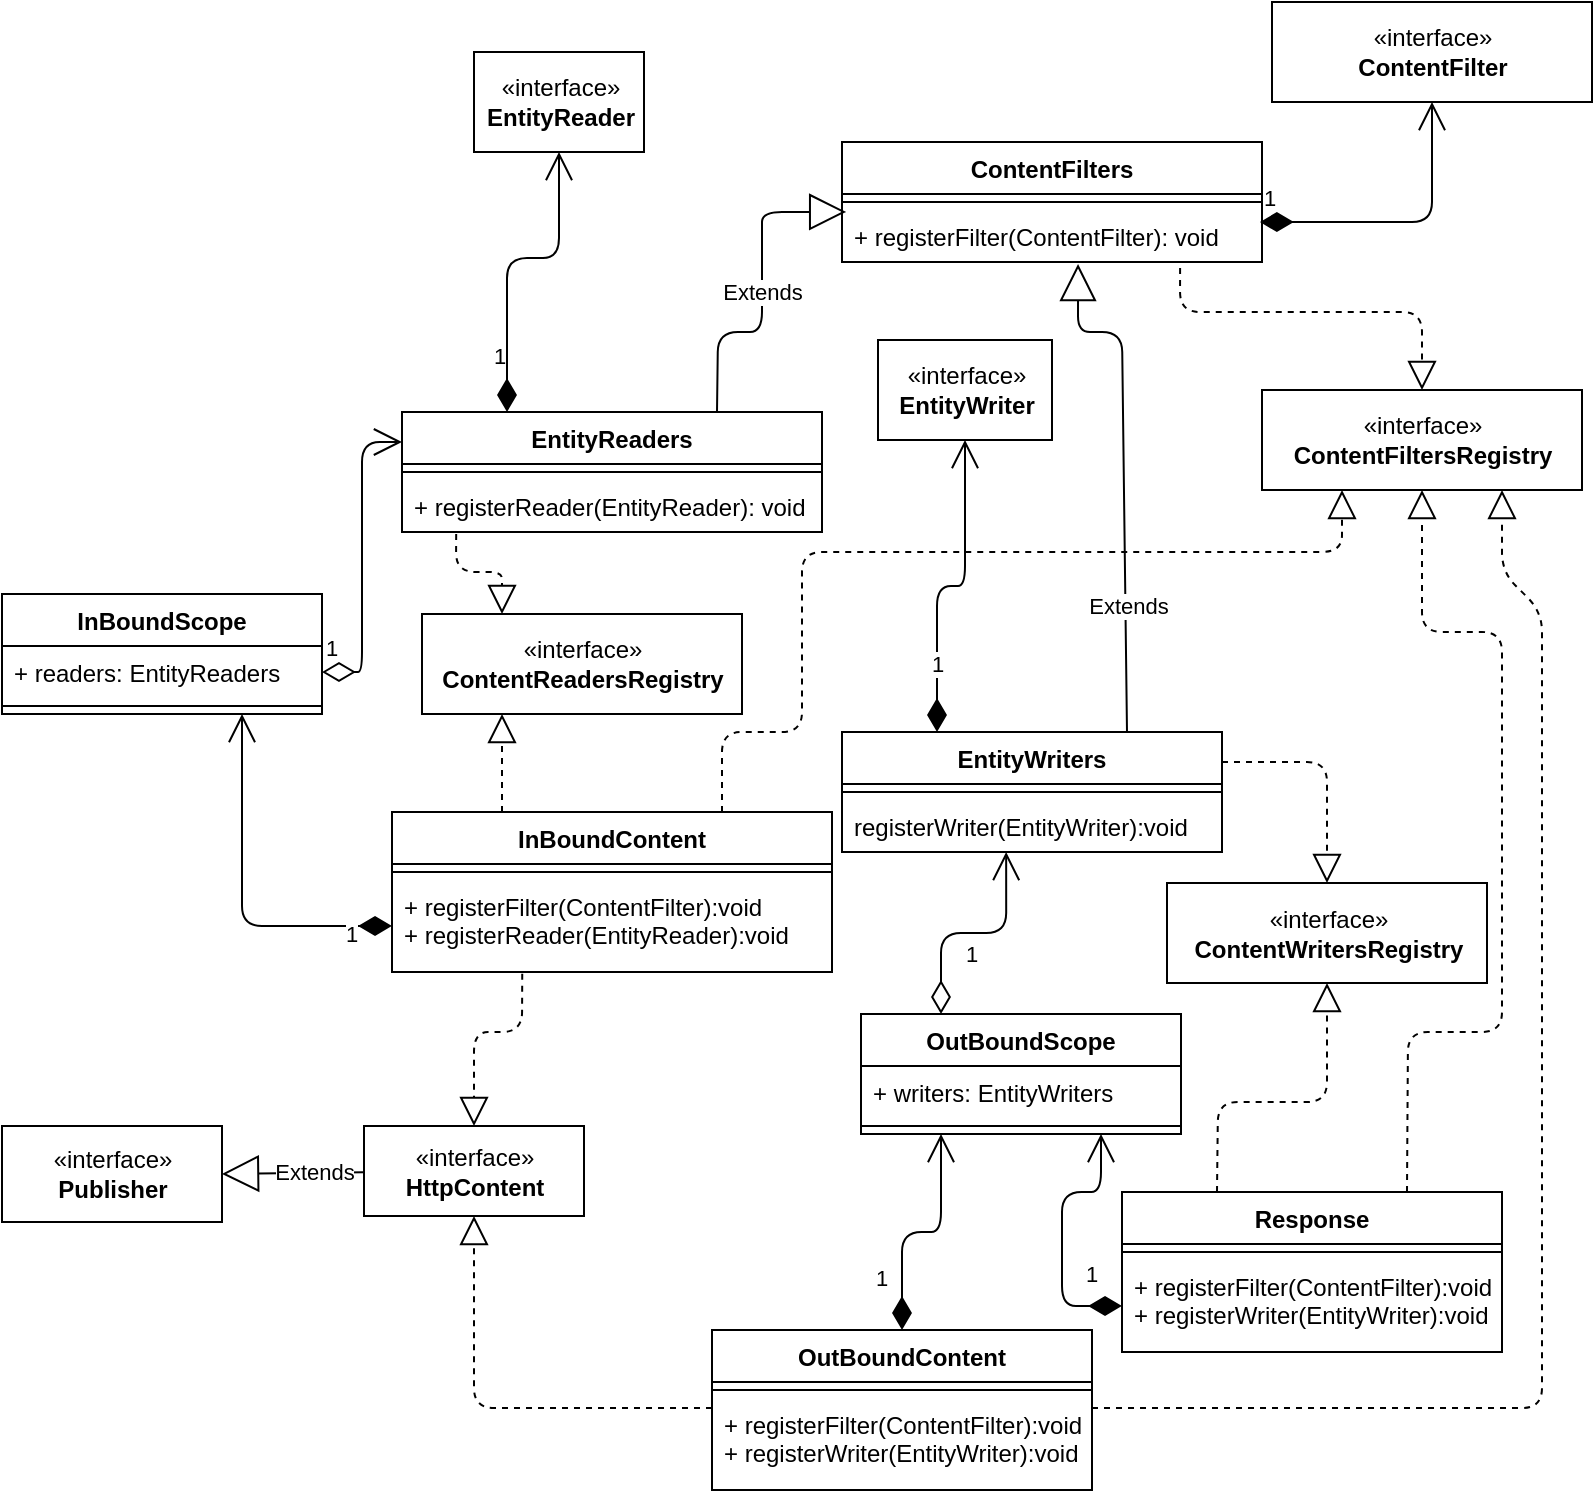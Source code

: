 <mxfile version="10.8.0" type="github"><diagram id="96-MiCMFwnV-quiSVOS6" name="Page-1"><mxGraphModel dx="1724" dy="796" grid="1" gridSize="10" guides="1" tooltips="1" connect="1" arrows="1" fold="1" page="1" pageScale="1" pageWidth="826" pageHeight="1169" math="0" shadow="0"><root><mxCell id="0"/><mxCell id="1" parent="0"/><mxCell id="6rJqpquDpBJztqQs617Z-1" value="«interface»&lt;br&gt;&lt;b&gt;Publisher&lt;/b&gt;" style="html=1;" vertex="1" parent="1"><mxGeometry x="20" y="567" width="110" height="48" as="geometry"/></mxCell><mxCell id="6rJqpquDpBJztqQs617Z-2" value="«interface»&lt;br&gt;&lt;b&gt;HttpContent&lt;/b&gt;&lt;br&gt;" style="html=1;" vertex="1" parent="1"><mxGeometry x="201" y="567" width="110" height="45" as="geometry"/></mxCell><mxCell id="6rJqpquDpBJztqQs617Z-3" value="«interface»&lt;br&gt;&lt;b&gt;ContentFiltersRegistry&lt;/b&gt;" style="html=1;" vertex="1" parent="1"><mxGeometry x="650" y="199" width="160" height="50" as="geometry"/></mxCell><mxCell id="6rJqpquDpBJztqQs617Z-4" value="«interface»&lt;br&gt;&lt;b&gt;ContentReadersRegistry&lt;br&gt;&lt;/b&gt;" style="html=1;" vertex="1" parent="1"><mxGeometry x="230" y="311" width="160" height="50" as="geometry"/></mxCell><mxCell id="6rJqpquDpBJztqQs617Z-5" value="«interface»&lt;br&gt;&lt;b&gt;ContentWritersRegistry&lt;/b&gt;" style="html=1;" vertex="1" parent="1"><mxGeometry x="602.5" y="445.5" width="160" height="50" as="geometry"/></mxCell><mxCell id="6rJqpquDpBJztqQs617Z-6" value="«interface»&lt;br&gt;&lt;b&gt;EntityReader&lt;br&gt;&lt;/b&gt;" style="html=1;" vertex="1" parent="1"><mxGeometry x="256" y="30" width="85" height="50" as="geometry"/></mxCell><mxCell id="6rJqpquDpBJztqQs617Z-7" value="«interface»&lt;br&gt;&lt;b&gt;EntityWriter&lt;/b&gt;" style="html=1;" vertex="1" parent="1"><mxGeometry x="458" y="174" width="87" height="50" as="geometry"/></mxCell><mxCell id="6rJqpquDpBJztqQs617Z-8" value="«interface»&lt;br&gt;&lt;b&gt;ContentFilter&lt;/b&gt;" style="html=1;" vertex="1" parent="1"><mxGeometry x="655" y="5" width="160" height="50" as="geometry"/></mxCell><mxCell id="6rJqpquDpBJztqQs617Z-10" value="InBoundContent" style="swimlane;fontStyle=1;align=center;verticalAlign=top;childLayout=stackLayout;horizontal=1;startSize=26;horizontalStack=0;resizeParent=1;resizeParentMax=0;resizeLast=0;collapsible=1;marginBottom=0;" vertex="1" parent="1"><mxGeometry x="215" y="410" width="220" height="80" as="geometry"/></mxCell><mxCell id="6rJqpquDpBJztqQs617Z-12" value="" style="line;strokeWidth=1;fillColor=none;align=left;verticalAlign=middle;spacingTop=-1;spacingLeft=3;spacingRight=3;rotatable=0;labelPosition=right;points=[];portConstraint=eastwest;" vertex="1" parent="6rJqpquDpBJztqQs617Z-10"><mxGeometry y="26" width="220" height="8" as="geometry"/></mxCell><mxCell id="6rJqpquDpBJztqQs617Z-13" value="+ registerFilter(ContentFilter):void&#10;+ registerReader(EntityReader):void&#10;&#10;" style="text;strokeColor=none;fillColor=none;align=left;verticalAlign=top;spacingLeft=4;spacingRight=4;overflow=hidden;rotatable=0;points=[[0,0.5],[1,0.5]];portConstraint=eastwest;" vertex="1" parent="6rJqpquDpBJztqQs617Z-10"><mxGeometry y="34" width="220" height="46" as="geometry"/></mxCell><mxCell id="6rJqpquDpBJztqQs617Z-19" value="OutBoundContent" style="swimlane;fontStyle=1;align=center;verticalAlign=top;childLayout=stackLayout;horizontal=1;startSize=26;horizontalStack=0;resizeParent=1;resizeParentMax=0;resizeLast=0;collapsible=1;marginBottom=0;" vertex="1" parent="1"><mxGeometry x="375" y="669" width="190" height="80" as="geometry"/></mxCell><mxCell id="6rJqpquDpBJztqQs617Z-21" value="" style="line;strokeWidth=1;fillColor=none;align=left;verticalAlign=middle;spacingTop=-1;spacingLeft=3;spacingRight=3;rotatable=0;labelPosition=right;points=[];portConstraint=eastwest;" vertex="1" parent="6rJqpquDpBJztqQs617Z-19"><mxGeometry y="26" width="190" height="8" as="geometry"/></mxCell><mxCell id="6rJqpquDpBJztqQs617Z-22" value="+ registerFilter(ContentFilter):void&#10;+ registerWriter(EntityWriter):void&#10;&#10;" style="text;strokeColor=none;fillColor=none;align=left;verticalAlign=top;spacingLeft=4;spacingRight=4;overflow=hidden;rotatable=0;points=[[0,0.5],[1,0.5]];portConstraint=eastwest;" vertex="1" parent="6rJqpquDpBJztqQs617Z-19"><mxGeometry y="34" width="190" height="46" as="geometry"/></mxCell><mxCell id="6rJqpquDpBJztqQs617Z-24" value="EntityReaders" style="swimlane;fontStyle=1;align=center;verticalAlign=top;childLayout=stackLayout;horizontal=1;startSize=26;horizontalStack=0;resizeParent=1;resizeParentMax=0;resizeLast=0;collapsible=1;marginBottom=0;" vertex="1" parent="1"><mxGeometry x="220" y="210" width="210" height="60" as="geometry"/></mxCell><mxCell id="6rJqpquDpBJztqQs617Z-26" value="" style="line;strokeWidth=1;fillColor=none;align=left;verticalAlign=middle;spacingTop=-1;spacingLeft=3;spacingRight=3;rotatable=0;labelPosition=right;points=[];portConstraint=eastwest;" vertex="1" parent="6rJqpquDpBJztqQs617Z-24"><mxGeometry y="26" width="210" height="8" as="geometry"/></mxCell><mxCell id="6rJqpquDpBJztqQs617Z-27" value="+ registerReader(EntityReader): void" style="text;strokeColor=none;fillColor=none;align=left;verticalAlign=top;spacingLeft=4;spacingRight=4;overflow=hidden;rotatable=0;points=[[0,0.5],[1,0.5]];portConstraint=eastwest;" vertex="1" parent="6rJqpquDpBJztqQs617Z-24"><mxGeometry y="34" width="210" height="26" as="geometry"/></mxCell><mxCell id="6rJqpquDpBJztqQs617Z-28" value="ContentFilters" style="swimlane;fontStyle=1;align=center;verticalAlign=top;childLayout=stackLayout;horizontal=1;startSize=26;horizontalStack=0;resizeParent=1;resizeParentMax=0;resizeLast=0;collapsible=1;marginBottom=0;" vertex="1" parent="1"><mxGeometry x="440" y="75" width="210" height="60" as="geometry"/></mxCell><mxCell id="6rJqpquDpBJztqQs617Z-30" value="" style="line;strokeWidth=1;fillColor=none;align=left;verticalAlign=middle;spacingTop=-1;spacingLeft=3;spacingRight=3;rotatable=0;labelPosition=right;points=[];portConstraint=eastwest;" vertex="1" parent="6rJqpquDpBJztqQs617Z-28"><mxGeometry y="26" width="210" height="8" as="geometry"/></mxCell><mxCell id="6rJqpquDpBJztqQs617Z-31" value="+ registerFilter(ContentFilter): void" style="text;strokeColor=none;fillColor=none;align=left;verticalAlign=top;spacingLeft=4;spacingRight=4;overflow=hidden;rotatable=0;points=[[0,0.5],[1,0.5]];portConstraint=eastwest;" vertex="1" parent="6rJqpquDpBJztqQs617Z-28"><mxGeometry y="34" width="210" height="26" as="geometry"/></mxCell><mxCell id="6rJqpquDpBJztqQs617Z-32" value="" style="endArrow=block;dashed=1;endFill=0;endSize=12;html=1;exitX=0.805;exitY=1.115;exitDx=0;exitDy=0;entryX=0.5;entryY=0;entryDx=0;entryDy=0;exitPerimeter=0;" edge="1" parent="1" source="6rJqpquDpBJztqQs617Z-31" target="6rJqpquDpBJztqQs617Z-3"><mxGeometry width="160" relative="1" as="geometry"><mxPoint x="505" y="210" as="sourcePoint"/><mxPoint x="665" y="210" as="targetPoint"/><Array as="points"><mxPoint x="609" y="160"/><mxPoint x="730" y="160"/></Array></mxGeometry></mxCell><mxCell id="6rJqpquDpBJztqQs617Z-34" value="1" style="endArrow=open;html=1;endSize=12;startArrow=diamondThin;startSize=14;startFill=1;edgeStyle=orthogonalEdgeStyle;align=left;verticalAlign=bottom;entryX=0.5;entryY=1;entryDx=0;entryDy=0;exitX=0.995;exitY=0.231;exitDx=0;exitDy=0;exitPerimeter=0;" edge="1" parent="1" source="6rJqpquDpBJztqQs617Z-31" target="6rJqpquDpBJztqQs617Z-8"><mxGeometry x="-1" y="3" relative="1" as="geometry"><mxPoint x="680" y="146" as="sourcePoint"/><mxPoint x="895" y="170" as="targetPoint"/><Array as="points"><mxPoint x="735" y="115"/></Array></mxGeometry></mxCell><mxCell id="6rJqpquDpBJztqQs617Z-40" value="Extends" style="endArrow=block;endSize=16;endFill=0;html=1;entryX=0.01;entryY=0.038;entryDx=0;entryDy=0;entryPerimeter=0;exitX=0.75;exitY=0;exitDx=0;exitDy=0;" edge="1" parent="1" source="6rJqpquDpBJztqQs617Z-24" target="6rJqpquDpBJztqQs617Z-31"><mxGeometry width="160" relative="1" as="geometry"><mxPoint x="400" y="275" as="sourcePoint"/><mxPoint x="430" y="146" as="targetPoint"/><Array as="points"><mxPoint x="378" y="170"/><mxPoint x="400" y="170"/><mxPoint x="400" y="130"/><mxPoint x="400" y="110"/></Array><mxPoint as="offset"/></mxGeometry></mxCell><mxCell id="6rJqpquDpBJztqQs617Z-41" value="EntityWriters" style="swimlane;fontStyle=1;align=center;verticalAlign=top;childLayout=stackLayout;horizontal=1;startSize=26;horizontalStack=0;resizeParent=1;resizeParentMax=0;resizeLast=0;collapsible=1;marginBottom=0;" vertex="1" parent="1"><mxGeometry x="440" y="370" width="190" height="60" as="geometry"/></mxCell><mxCell id="6rJqpquDpBJztqQs617Z-43" value="" style="line;strokeWidth=1;fillColor=none;align=left;verticalAlign=middle;spacingTop=-1;spacingLeft=3;spacingRight=3;rotatable=0;labelPosition=right;points=[];portConstraint=eastwest;" vertex="1" parent="6rJqpquDpBJztqQs617Z-41"><mxGeometry y="26" width="190" height="8" as="geometry"/></mxCell><mxCell id="6rJqpquDpBJztqQs617Z-44" value="registerWriter(EntityWriter):void" style="text;strokeColor=none;fillColor=none;align=left;verticalAlign=top;spacingLeft=4;spacingRight=4;overflow=hidden;rotatable=0;points=[[0,0.5],[1,0.5]];portConstraint=eastwest;" vertex="1" parent="6rJqpquDpBJztqQs617Z-41"><mxGeometry y="34" width="190" height="26" as="geometry"/></mxCell><mxCell id="6rJqpquDpBJztqQs617Z-45" value="" style="endArrow=block;dashed=1;endFill=0;endSize=12;html=1;exitX=0.129;exitY=1.038;exitDx=0;exitDy=0;exitPerimeter=0;entryX=0.25;entryY=0;entryDx=0;entryDy=0;" edge="1" parent="1" source="6rJqpquDpBJztqQs617Z-27" target="6rJqpquDpBJztqQs617Z-4"><mxGeometry width="160" relative="1" as="geometry"><mxPoint x="10" y="740" as="sourcePoint"/><mxPoint x="259" y="440" as="targetPoint"/><Array as="points"><mxPoint x="247" y="290"/><mxPoint x="270" y="290"/></Array></mxGeometry></mxCell><mxCell id="6rJqpquDpBJztqQs617Z-46" value="Extends" style="endArrow=block;endSize=16;endFill=0;html=1;exitX=0.75;exitY=0;exitDx=0;exitDy=0;entryX=0.562;entryY=1.038;entryDx=0;entryDy=0;entryPerimeter=0;" edge="1" parent="1" source="6rJqpquDpBJztqQs617Z-41" target="6rJqpquDpBJztqQs617Z-31"><mxGeometry x="-0.509" y="-1" width="160" relative="1" as="geometry"><mxPoint x="10" y="740" as="sourcePoint"/><mxPoint x="170" y="740" as="targetPoint"/><Array as="points"><mxPoint x="580" y="170"/><mxPoint x="558" y="170"/></Array><mxPoint as="offset"/></mxGeometry></mxCell><mxCell id="6rJqpquDpBJztqQs617Z-48" value="Response" style="swimlane;fontStyle=1;align=center;verticalAlign=top;childLayout=stackLayout;horizontal=1;startSize=26;horizontalStack=0;resizeParent=1;resizeParentMax=0;resizeLast=0;collapsible=1;marginBottom=0;" vertex="1" parent="1"><mxGeometry x="580" y="600" width="190" height="80" as="geometry"/></mxCell><mxCell id="6rJqpquDpBJztqQs617Z-50" value="" style="line;strokeWidth=1;fillColor=none;align=left;verticalAlign=middle;spacingTop=-1;spacingLeft=3;spacingRight=3;rotatable=0;labelPosition=right;points=[];portConstraint=eastwest;" vertex="1" parent="6rJqpquDpBJztqQs617Z-48"><mxGeometry y="26" width="190" height="8" as="geometry"/></mxCell><mxCell id="6rJqpquDpBJztqQs617Z-51" value="+ registerFilter(ContentFilter):void&#10;+ registerWriter(EntityWriter):void&#10;" style="text;strokeColor=none;fillColor=none;align=left;verticalAlign=top;spacingLeft=4;spacingRight=4;overflow=hidden;rotatable=0;points=[[0,0.5],[1,0.5]];portConstraint=eastwest;" vertex="1" parent="6rJqpquDpBJztqQs617Z-48"><mxGeometry y="34" width="190" height="46" as="geometry"/></mxCell><mxCell id="6rJqpquDpBJztqQs617Z-59" value="1" style="endArrow=open;html=1;endSize=12;startArrow=diamondThin;startSize=14;startFill=1;edgeStyle=orthogonalEdgeStyle;align=left;verticalAlign=bottom;exitX=0.25;exitY=0;exitDx=0;exitDy=0;entryX=0.5;entryY=1;entryDx=0;entryDy=0;" edge="1" parent="1" source="6rJqpquDpBJztqQs617Z-24" target="6rJqpquDpBJztqQs617Z-6"><mxGeometry x="-0.748" y="8" relative="1" as="geometry"><mxPoint x="290" y="220" as="sourcePoint"/><mxPoint x="450" y="220" as="targetPoint"/><Array as="points"><mxPoint x="273" y="133"/><mxPoint x="299" y="133"/></Array><mxPoint as="offset"/></mxGeometry></mxCell><mxCell id="6rJqpquDpBJztqQs617Z-60" value="1" style="endArrow=open;html=1;endSize=12;startArrow=diamondThin;startSize=14;startFill=1;edgeStyle=orthogonalEdgeStyle;align=left;verticalAlign=bottom;exitX=0.25;exitY=0;exitDx=0;exitDy=0;" edge="1" parent="1" source="6rJqpquDpBJztqQs617Z-41" target="6rJqpquDpBJztqQs617Z-7"><mxGeometry x="-0.684" y="5" relative="1" as="geometry"><mxPoint x="490" y="260" as="sourcePoint"/><mxPoint x="650" y="260" as="targetPoint"/><mxPoint as="offset"/></mxGeometry></mxCell><mxCell id="6rJqpquDpBJztqQs617Z-65" value="InBoundScope" style="swimlane;fontStyle=1;align=center;verticalAlign=top;childLayout=stackLayout;horizontal=1;startSize=26;horizontalStack=0;resizeParent=1;resizeParentMax=0;resizeLast=0;collapsible=1;marginBottom=0;" vertex="1" parent="1"><mxGeometry x="20" y="301" width="160" height="60" as="geometry"/></mxCell><mxCell id="6rJqpquDpBJztqQs617Z-66" value="+ readers: EntityReaders" style="text;strokeColor=none;fillColor=none;align=left;verticalAlign=top;spacingLeft=4;spacingRight=4;overflow=hidden;rotatable=0;points=[[0,0.5],[1,0.5]];portConstraint=eastwest;" vertex="1" parent="6rJqpquDpBJztqQs617Z-65"><mxGeometry y="26" width="160" height="26" as="geometry"/></mxCell><mxCell id="6rJqpquDpBJztqQs617Z-67" value="" style="line;strokeWidth=1;fillColor=none;align=left;verticalAlign=middle;spacingTop=-1;spacingLeft=3;spacingRight=3;rotatable=0;labelPosition=right;points=[];portConstraint=eastwest;" vertex="1" parent="6rJqpquDpBJztqQs617Z-65"><mxGeometry y="52" width="160" height="8" as="geometry"/></mxCell><mxCell id="6rJqpquDpBJztqQs617Z-69" value="1" style="endArrow=open;html=1;endSize=12;startArrow=diamondThin;startSize=14;startFill=0;edgeStyle=orthogonalEdgeStyle;align=left;verticalAlign=bottom;exitX=1;exitY=0.5;exitDx=0;exitDy=0;entryX=0;entryY=0.25;entryDx=0;entryDy=0;" edge="1" parent="1" source="6rJqpquDpBJztqQs617Z-66" target="6rJqpquDpBJztqQs617Z-24"><mxGeometry x="-1" y="3" relative="1" as="geometry"><mxPoint x="90" y="70" as="sourcePoint"/><mxPoint x="250" y="70" as="targetPoint"/></mxGeometry></mxCell><mxCell id="6rJqpquDpBJztqQs617Z-70" value="OutBoundScope" style="swimlane;fontStyle=1;align=center;verticalAlign=top;childLayout=stackLayout;horizontal=1;startSize=26;horizontalStack=0;resizeParent=1;resizeParentMax=0;resizeLast=0;collapsible=1;marginBottom=0;" vertex="1" parent="1"><mxGeometry x="449.5" y="511" width="160" height="60" as="geometry"/></mxCell><mxCell id="6rJqpquDpBJztqQs617Z-71" value="+ writers: EntityWriters" style="text;strokeColor=none;fillColor=none;align=left;verticalAlign=top;spacingLeft=4;spacingRight=4;overflow=hidden;rotatable=0;points=[[0,0.5],[1,0.5]];portConstraint=eastwest;" vertex="1" parent="6rJqpquDpBJztqQs617Z-70"><mxGeometry y="26" width="160" height="26" as="geometry"/></mxCell><mxCell id="6rJqpquDpBJztqQs617Z-72" value="" style="line;strokeWidth=1;fillColor=none;align=left;verticalAlign=middle;spacingTop=-1;spacingLeft=3;spacingRight=3;rotatable=0;labelPosition=right;points=[];portConstraint=eastwest;" vertex="1" parent="6rJqpquDpBJztqQs617Z-70"><mxGeometry y="52" width="160" height="8" as="geometry"/></mxCell><mxCell id="6rJqpquDpBJztqQs617Z-74" value="1" style="endArrow=open;html=1;endSize=12;startArrow=diamondThin;startSize=14;startFill=0;edgeStyle=orthogonalEdgeStyle;align=left;verticalAlign=bottom;exitX=0.25;exitY=0;exitDx=0;exitDy=0;entryX=0.432;entryY=1;entryDx=0;entryDy=0;entryPerimeter=0;" edge="1" parent="1" source="6rJqpquDpBJztqQs617Z-70" target="6rJqpquDpBJztqQs617Z-44"><mxGeometry x="-0.115" y="-19" relative="1" as="geometry"><mxPoint x="472.5" y="485" as="sourcePoint"/><mxPoint x="632.5" y="485" as="targetPoint"/><mxPoint as="offset"/></mxGeometry></mxCell><mxCell id="6rJqpquDpBJztqQs617Z-75" value="" style="endArrow=block;dashed=1;endFill=0;endSize=12;html=1;exitX=1;exitY=0.25;exitDx=0;exitDy=0;entryX=0.5;entryY=0;entryDx=0;entryDy=0;" edge="1" parent="1" source="6rJqpquDpBJztqQs617Z-41" target="6rJqpquDpBJztqQs617Z-5"><mxGeometry width="160" relative="1" as="geometry"><mxPoint x="642.5" y="385" as="sourcePoint"/><mxPoint x="802.5" y="385" as="targetPoint"/><Array as="points"><mxPoint x="682.5" y="385"/></Array></mxGeometry></mxCell><mxCell id="6rJqpquDpBJztqQs617Z-76" value="1" style="endArrow=open;html=1;endSize=12;startArrow=diamondThin;startSize=14;startFill=1;edgeStyle=orthogonalEdgeStyle;align=left;verticalAlign=bottom;entryX=0.75;entryY=1;entryDx=0;entryDy=0;exitX=0;exitY=0.5;exitDx=0;exitDy=0;" edge="1" parent="1" source="6rJqpquDpBJztqQs617Z-51" target="6rJqpquDpBJztqQs617Z-70"><mxGeometry x="-0.706" y="-7" relative="1" as="geometry"><mxPoint x="622.5" y="631" as="sourcePoint"/><mxPoint x="552.5" y="645" as="targetPoint"/><Array as="points"><mxPoint x="550" y="657"/><mxPoint x="550" y="600"/><mxPoint x="570" y="600"/></Array><mxPoint as="offset"/></mxGeometry></mxCell><mxCell id="6rJqpquDpBJztqQs617Z-77" value="" style="endArrow=block;dashed=1;endFill=0;endSize=12;html=1;exitX=0.25;exitY=0;exitDx=0;exitDy=0;entryX=0.5;entryY=1;entryDx=0;entryDy=0;" edge="1" parent="1" source="6rJqpquDpBJztqQs617Z-48" target="6rJqpquDpBJztqQs617Z-5"><mxGeometry width="160" relative="1" as="geometry"><mxPoint x="392.5" y="735" as="sourcePoint"/><mxPoint x="552.5" y="735" as="targetPoint"/><Array as="points"><mxPoint x="628" y="555"/><mxPoint x="682.5" y="555"/></Array></mxGeometry></mxCell><mxCell id="6rJqpquDpBJztqQs617Z-78" value="" style="endArrow=block;dashed=1;endFill=0;endSize=12;html=1;entryX=0.5;entryY=1;entryDx=0;entryDy=0;exitX=0.75;exitY=0;exitDx=0;exitDy=0;" edge="1" parent="1" source="6rJqpquDpBJztqQs617Z-48" target="6rJqpquDpBJztqQs617Z-3"><mxGeometry width="160" relative="1" as="geometry"><mxPoint x="760" y="511" as="sourcePoint"/><mxPoint x="900" y="300" as="targetPoint"/><Array as="points"><mxPoint x="723" y="520"/><mxPoint x="770" y="520"/><mxPoint x="770" y="370"/><mxPoint x="770" y="320"/><mxPoint x="730" y="320"/></Array></mxGeometry></mxCell><mxCell id="6rJqpquDpBJztqQs617Z-79" value="" style="endArrow=block;dashed=1;endFill=0;endSize=12;html=1;entryX=0.25;entryY=1;entryDx=0;entryDy=0;" edge="1" parent="1" target="6rJqpquDpBJztqQs617Z-3"><mxGeometry width="160" relative="1" as="geometry"><mxPoint x="380" y="410" as="sourcePoint"/><mxPoint x="690" y="280" as="targetPoint"/><Array as="points"><mxPoint x="380" y="370"/><mxPoint x="420" y="370"/><mxPoint x="420" y="280"/><mxPoint x="690" y="280"/></Array></mxGeometry></mxCell><mxCell id="6rJqpquDpBJztqQs617Z-89" value="" style="endArrow=block;dashed=1;endFill=0;endSize=12;html=1;exitX=0.25;exitY=0;exitDx=0;exitDy=0;entryX=0.25;entryY=1;entryDx=0;entryDy=0;" edge="1" parent="1" source="6rJqpquDpBJztqQs617Z-10" target="6rJqpquDpBJztqQs617Z-4"><mxGeometry width="160" relative="1" as="geometry"><mxPoint x="40" y="350" as="sourcePoint"/><mxPoint x="200" y="350" as="targetPoint"/></mxGeometry></mxCell><mxCell id="6rJqpquDpBJztqQs617Z-90" value="1" style="endArrow=open;html=1;endSize=12;startArrow=diamondThin;startSize=14;startFill=1;edgeStyle=orthogonalEdgeStyle;align=left;verticalAlign=bottom;exitX=0;exitY=0.5;exitDx=0;exitDy=0;entryX=0.75;entryY=1;entryDx=0;entryDy=0;" edge="1" parent="1" source="6rJqpquDpBJztqQs617Z-13" target="6rJqpquDpBJztqQs617Z-65"><mxGeometry x="-0.724" y="13" relative="1" as="geometry"><mxPoint x="70" y="370" as="sourcePoint"/><mxPoint x="230" y="370" as="targetPoint"/><mxPoint as="offset"/></mxGeometry></mxCell><mxCell id="6rJqpquDpBJztqQs617Z-96" value="1" style="endArrow=open;html=1;endSize=12;startArrow=diamondThin;startSize=14;startFill=1;edgeStyle=orthogonalEdgeStyle;align=left;verticalAlign=bottom;exitX=0.5;exitY=0;exitDx=0;exitDy=0;entryX=0.25;entryY=1;entryDx=0;entryDy=0;" edge="1" parent="1" source="6rJqpquDpBJztqQs617Z-19" target="6rJqpquDpBJztqQs617Z-70"><mxGeometry x="-0.714" y="15" relative="1" as="geometry"><mxPoint x="310" y="630" as="sourcePoint"/><mxPoint x="470" y="630" as="targetPoint"/><mxPoint as="offset"/></mxGeometry></mxCell><mxCell id="6rJqpquDpBJztqQs617Z-97" value="" style="endArrow=block;dashed=1;endFill=0;endSize=12;html=1;exitX=1;exitY=0.5;exitDx=0;exitDy=0;entryX=0.75;entryY=1;entryDx=0;entryDy=0;" edge="1" parent="1" target="6rJqpquDpBJztqQs617Z-3"><mxGeometry width="160" relative="1" as="geometry"><mxPoint x="565" y="708" as="sourcePoint"/><mxPoint x="800" y="260" as="targetPoint"/><Array as="points"><mxPoint x="790" y="708"/><mxPoint x="790" y="310"/><mxPoint x="770" y="290"/></Array></mxGeometry></mxCell><mxCell id="6rJqpquDpBJztqQs617Z-98" value="Extends" style="endArrow=block;endSize=16;endFill=0;html=1;entryX=1;entryY=0.5;entryDx=0;entryDy=0;" edge="1" parent="1" source="6rJqpquDpBJztqQs617Z-2" target="6rJqpquDpBJztqQs617Z-1"><mxGeometry x="-0.293" width="160" relative="1" as="geometry"><mxPoint x="95" y="555.5" as="sourcePoint"/><mxPoint x="110" y="585.5" as="targetPoint"/><mxPoint as="offset"/></mxGeometry></mxCell><mxCell id="6rJqpquDpBJztqQs617Z-101" value="" style="endArrow=block;dashed=1;endFill=0;endSize=12;html=1;exitX=0;exitY=0.5;exitDx=0;exitDy=0;entryX=0.5;entryY=1;entryDx=0;entryDy=0;" edge="1" parent="1" target="6rJqpquDpBJztqQs617Z-2"><mxGeometry width="160" relative="1" as="geometry"><mxPoint x="375" y="708" as="sourcePoint"/><mxPoint x="310" y="670" as="targetPoint"/><Array as="points"><mxPoint x="256" y="708"/></Array></mxGeometry></mxCell><mxCell id="6rJqpquDpBJztqQs617Z-105" value="" style="endArrow=block;dashed=1;endFill=0;endSize=12;html=1;exitX=0.296;exitY=1.019;exitDx=0;exitDy=0;exitPerimeter=0;entryX=0.5;entryY=0;entryDx=0;entryDy=0;" edge="1" parent="1" source="6rJqpquDpBJztqQs617Z-13" target="6rJqpquDpBJztqQs617Z-2"><mxGeometry width="160" relative="1" as="geometry"><mxPoint x="230" y="520" as="sourcePoint"/><mxPoint x="390" y="520" as="targetPoint"/><Array as="points"><mxPoint x="280" y="520"/><mxPoint x="256" y="520"/></Array></mxGeometry></mxCell></root></mxGraphModel></diagram></mxfile>